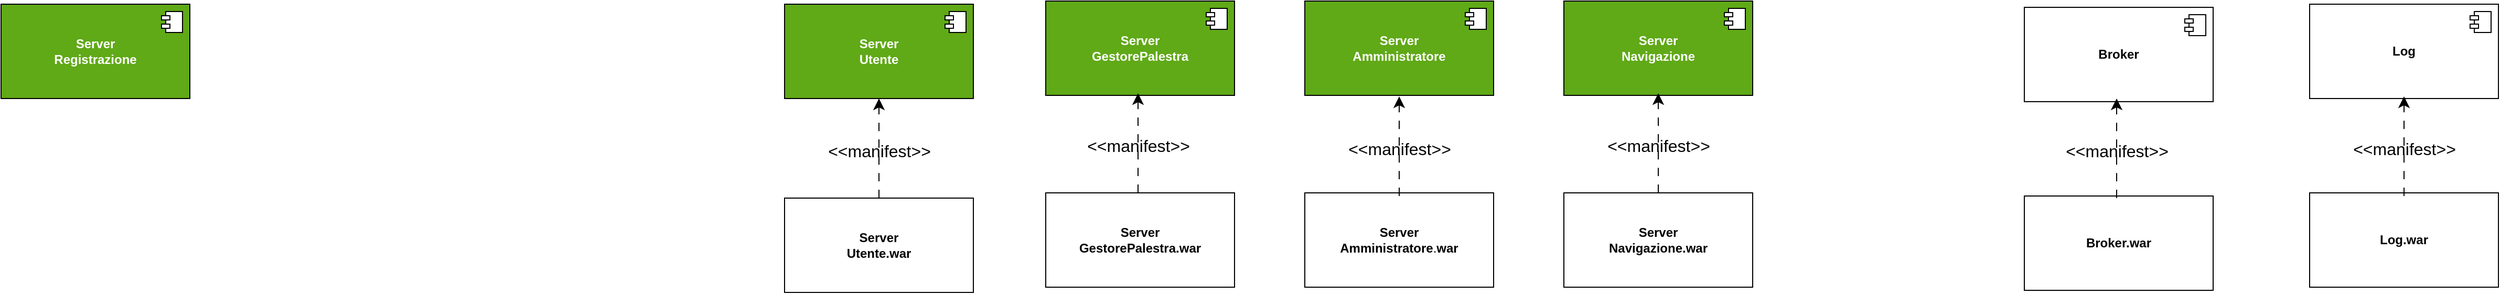 <mxfile version="24.4.15" type="github">
  <diagram name="Pagina-1" id="Yk-heJ3Itw1lRSVEGU9b">
    <mxGraphModel dx="962" dy="-1350" grid="0" gridSize="10" guides="1" tooltips="1" connect="1" arrows="1" fold="1" page="0" pageScale="1" pageWidth="827" pageHeight="1169" math="0" shadow="0">
      <root>
        <mxCell id="0" />
        <mxCell id="1" parent="0" />
        <mxCell id="rcjAeCjAzwwMyP9Yz0Fa-1" value="&lt;div&gt;&lt;font color=&quot;#ffffff&quot;&gt;&lt;b&gt;Server&lt;/b&gt;&lt;/font&gt;&lt;/div&gt;&lt;div&gt;&lt;font color=&quot;#ffffff&quot;&gt;&lt;b&gt;Registrazione&lt;br&gt;&lt;/b&gt;&lt;/font&gt;&lt;/div&gt;" style="html=1;dropTarget=0;whiteSpace=wrap;fillColor=#60A917;" vertex="1" parent="1">
          <mxGeometry x="-311" y="2300" width="180" height="90" as="geometry" />
        </mxCell>
        <mxCell id="rcjAeCjAzwwMyP9Yz0Fa-2" value="" style="shape=module;jettyWidth=8;jettyHeight=4;fillColor=#FFFFFF;" vertex="1" parent="rcjAeCjAzwwMyP9Yz0Fa-1">
          <mxGeometry x="1" width="20" height="20" relative="1" as="geometry">
            <mxPoint x="-27" y="7" as="offset" />
          </mxGeometry>
        </mxCell>
        <mxCell id="rcjAeCjAzwwMyP9Yz0Fa-5" value="&lt;b style=&quot;background-color: rgb(255, 255, 255);&quot;&gt;Log&lt;/b&gt;" style="html=1;dropTarget=0;whiteSpace=wrap;fillColor=#ffffff;" vertex="1" parent="1">
          <mxGeometry x="1890" y="2300" width="180" height="90" as="geometry" />
        </mxCell>
        <mxCell id="rcjAeCjAzwwMyP9Yz0Fa-6" value="" style="shape=module;jettyWidth=8;jettyHeight=4;fillColor=#FFFFFF;" vertex="1" parent="rcjAeCjAzwwMyP9Yz0Fa-5">
          <mxGeometry x="1" width="20" height="20" relative="1" as="geometry">
            <mxPoint x="-27" y="7" as="offset" />
          </mxGeometry>
        </mxCell>
        <mxCell id="rcjAeCjAzwwMyP9Yz0Fa-7" value="&lt;div&gt;&lt;font color=&quot;#ffffff&quot;&gt;&lt;b&gt;Server&lt;/b&gt;&lt;/font&gt;&lt;/div&gt;&lt;div&gt;&lt;font color=&quot;#ffffff&quot;&gt;&lt;b&gt;Amministratore&lt;br&gt;&lt;/b&gt;&lt;/font&gt;&lt;/div&gt;" style="html=1;dropTarget=0;whiteSpace=wrap;fillColor=#60A917;" vertex="1" parent="1">
          <mxGeometry x="932" y="2297" width="180" height="90" as="geometry" />
        </mxCell>
        <mxCell id="rcjAeCjAzwwMyP9Yz0Fa-8" value="" style="shape=module;jettyWidth=8;jettyHeight=4;fillColor=#FFFFFF;" vertex="1" parent="rcjAeCjAzwwMyP9Yz0Fa-7">
          <mxGeometry x="1" width="20" height="20" relative="1" as="geometry">
            <mxPoint x="-27" y="7" as="offset" />
          </mxGeometry>
        </mxCell>
        <mxCell id="rcjAeCjAzwwMyP9Yz0Fa-9" value="&lt;div&gt;&lt;font color=&quot;#ffffff&quot;&gt;&lt;b&gt;Server&lt;br&gt;Utente&lt;br&gt;&lt;/b&gt;&lt;/font&gt;&lt;/div&gt;" style="html=1;dropTarget=0;whiteSpace=wrap;fillColor=#60A917;" vertex="1" parent="1">
          <mxGeometry x="436" y="2300" width="180" height="90" as="geometry" />
        </mxCell>
        <mxCell id="rcjAeCjAzwwMyP9Yz0Fa-10" value="" style="shape=module;jettyWidth=8;jettyHeight=4;fillColor=#FFFFFF;" vertex="1" parent="rcjAeCjAzwwMyP9Yz0Fa-9">
          <mxGeometry x="1" width="20" height="20" relative="1" as="geometry">
            <mxPoint x="-27" y="7" as="offset" />
          </mxGeometry>
        </mxCell>
        <mxCell id="rcjAeCjAzwwMyP9Yz0Fa-11" value="&lt;div&gt;&lt;font color=&quot;#ffffff&quot;&gt;&lt;b&gt;Server&lt;/b&gt;&lt;/font&gt;&lt;/div&gt;&lt;div&gt;&lt;font color=&quot;#ffffff&quot;&gt;&lt;b&gt;Navigazione&lt;br&gt;&lt;/b&gt;&lt;/font&gt;&lt;/div&gt;" style="html=1;dropTarget=0;whiteSpace=wrap;fillColor=#60A917;" vertex="1" parent="1">
          <mxGeometry x="1179" y="2297" width="180" height="90" as="geometry" />
        </mxCell>
        <mxCell id="rcjAeCjAzwwMyP9Yz0Fa-12" value="" style="shape=module;jettyWidth=8;jettyHeight=4;fillColor=#FFFFFF;" vertex="1" parent="rcjAeCjAzwwMyP9Yz0Fa-11">
          <mxGeometry x="1" width="20" height="20" relative="1" as="geometry">
            <mxPoint x="-27" y="7" as="offset" />
          </mxGeometry>
        </mxCell>
        <mxCell id="rcjAeCjAzwwMyP9Yz0Fa-13" value="&lt;div&gt;&lt;font color=&quot;#ffffff&quot;&gt;&lt;b&gt;Server&lt;/b&gt;&lt;/font&gt;&lt;/div&gt;&lt;div&gt;&lt;font color=&quot;#ffffff&quot;&gt;&lt;b&gt;GestorePalestra&lt;br&gt;&lt;/b&gt;&lt;/font&gt;&lt;/div&gt;" style="html=1;dropTarget=0;whiteSpace=wrap;fillColor=#60A917;" vertex="1" parent="1">
          <mxGeometry x="685" y="2297" width="180" height="90" as="geometry" />
        </mxCell>
        <mxCell id="rcjAeCjAzwwMyP9Yz0Fa-14" value="" style="shape=module;jettyWidth=8;jettyHeight=4;fillColor=#FFFFFF;" vertex="1" parent="rcjAeCjAzwwMyP9Yz0Fa-13">
          <mxGeometry x="1" width="20" height="20" relative="1" as="geometry">
            <mxPoint x="-27" y="7" as="offset" />
          </mxGeometry>
        </mxCell>
        <mxCell id="rcjAeCjAzwwMyP9Yz0Fa-15" value="&lt;b&gt;Broker&lt;/b&gt;" style="html=1;dropTarget=0;whiteSpace=wrap;fillColor=#ffffff;" vertex="1" parent="1">
          <mxGeometry x="1618" y="2303" width="180" height="90" as="geometry" />
        </mxCell>
        <mxCell id="rcjAeCjAzwwMyP9Yz0Fa-16" value="" style="shape=module;jettyWidth=8;jettyHeight=4;fillColor=#FFFFFF;" vertex="1" parent="rcjAeCjAzwwMyP9Yz0Fa-15">
          <mxGeometry x="1" width="20" height="20" relative="1" as="geometry">
            <mxPoint x="-27" y="7" as="offset" />
          </mxGeometry>
        </mxCell>
        <mxCell id="rcjAeCjAzwwMyP9Yz0Fa-19" value="&lt;div&gt;&lt;b&gt;Server&lt;/b&gt;&lt;/div&gt;&lt;div&gt;&lt;b&gt;Amministratore&lt;/b&gt;.&lt;b&gt;war&lt;/b&gt;&lt;br&gt;&lt;/div&gt;" style="html=1;dropTarget=0;whiteSpace=wrap;fillColor=#ffffff;" vertex="1" parent="1">
          <mxGeometry x="932" y="2480" width="180" height="90" as="geometry" />
        </mxCell>
        <mxCell id="rcjAeCjAzwwMyP9Yz0Fa-31" style="edgeStyle=none;curved=1;rounded=0;orthogonalLoop=1;jettySize=auto;html=1;exitX=0.5;exitY=0;exitDx=0;exitDy=0;fontSize=12;startSize=8;endSize=8;dashed=1;dashPattern=8 8;" edge="1" parent="1" source="rcjAeCjAzwwMyP9Yz0Fa-21" target="rcjAeCjAzwwMyP9Yz0Fa-9">
          <mxGeometry relative="1" as="geometry" />
        </mxCell>
        <mxCell id="rcjAeCjAzwwMyP9Yz0Fa-21" value="&lt;div&gt;&lt;b&gt;Server&lt;br&gt;Utente&lt;/b&gt;&lt;b&gt;.war&lt;/b&gt;&lt;/div&gt;" style="html=1;dropTarget=0;whiteSpace=wrap;fillColor=#ffffff;" vertex="1" parent="1">
          <mxGeometry x="436" y="2485" width="180" height="90" as="geometry" />
        </mxCell>
        <mxCell id="rcjAeCjAzwwMyP9Yz0Fa-23" value="&lt;div&gt;&lt;b&gt;Server&lt;/b&gt;&lt;/div&gt;&lt;div&gt;&lt;b&gt;Navigazione.war&lt;br&gt;&lt;/b&gt;&lt;/div&gt;&lt;b&gt;&lt;/b&gt;" style="html=1;dropTarget=0;whiteSpace=wrap;fillColor=#ffffff;" vertex="1" parent="1">
          <mxGeometry x="1179" y="2480" width="180" height="90" as="geometry" />
        </mxCell>
        <mxCell id="rcjAeCjAzwwMyP9Yz0Fa-25" value="&lt;div&gt;&lt;b&gt;Server&lt;/b&gt;&lt;/div&gt;&lt;div&gt;&lt;b&gt;GestorePalestra.war&lt;br&gt;&lt;/b&gt;&lt;/div&gt;" style="html=1;dropTarget=0;whiteSpace=wrap;fillColor=#ffffff;" vertex="1" parent="1">
          <mxGeometry x="685" y="2480" width="180" height="90" as="geometry" />
        </mxCell>
        <mxCell id="rcjAeCjAzwwMyP9Yz0Fa-27" value="&lt;b style=&quot;background-color: rgb(255, 255, 255);&quot;&gt;Log.war&lt;/b&gt;" style="html=1;dropTarget=0;whiteSpace=wrap;fillColor=#ffffff;" vertex="1" parent="1">
          <mxGeometry x="1890" y="2480" width="180" height="90" as="geometry" />
        </mxCell>
        <mxCell id="rcjAeCjAzwwMyP9Yz0Fa-29" value="&lt;b&gt;Broker.war&lt;/b&gt;" style="html=1;dropTarget=0;whiteSpace=wrap;fillColor=#ffffff;" vertex="1" parent="1">
          <mxGeometry x="1618" y="2483" width="180" height="90" as="geometry" />
        </mxCell>
        <mxCell id="rcjAeCjAzwwMyP9Yz0Fa-32" value="&amp;lt;&amp;lt;manifest&amp;gt;&amp;gt;" style="text;html=1;align=center;verticalAlign=middle;resizable=0;points=[];autosize=1;strokeColor=none;fillColor=none;fontSize=16;" vertex="1" parent="1">
          <mxGeometry x="468" y="2424" width="116" height="31" as="geometry" />
        </mxCell>
        <mxCell id="rcjAeCjAzwwMyP9Yz0Fa-33" style="edgeStyle=none;curved=1;rounded=0;orthogonalLoop=1;jettySize=auto;html=1;exitX=0.5;exitY=0;exitDx=0;exitDy=0;fontSize=12;startSize=8;endSize=8;dashed=1;dashPattern=8 8;" edge="1" parent="1">
          <mxGeometry relative="1" as="geometry">
            <mxPoint x="773" y="2480" as="sourcePoint" />
            <mxPoint x="773" y="2385" as="targetPoint" />
          </mxGeometry>
        </mxCell>
        <mxCell id="rcjAeCjAzwwMyP9Yz0Fa-34" value="&amp;lt;&amp;lt;manifest&amp;gt;&amp;gt;" style="text;html=1;align=center;verticalAlign=middle;resizable=0;points=[];autosize=1;strokeColor=none;fillColor=none;fontSize=16;" vertex="1" parent="1">
          <mxGeometry x="715" y="2419" width="116" height="31" as="geometry" />
        </mxCell>
        <mxCell id="rcjAeCjAzwwMyP9Yz0Fa-35" style="edgeStyle=none;curved=1;rounded=0;orthogonalLoop=1;jettySize=auto;html=1;exitX=0.5;exitY=0;exitDx=0;exitDy=0;fontSize=12;startSize=8;endSize=8;dashed=1;dashPattern=8 8;" edge="1" parent="1">
          <mxGeometry relative="1" as="geometry">
            <mxPoint x="1022" y="2483" as="sourcePoint" />
            <mxPoint x="1022" y="2388" as="targetPoint" />
          </mxGeometry>
        </mxCell>
        <mxCell id="rcjAeCjAzwwMyP9Yz0Fa-36" value="&amp;lt;&amp;lt;manifest&amp;gt;&amp;gt;" style="text;html=1;align=center;verticalAlign=middle;resizable=0;points=[];autosize=1;strokeColor=none;fillColor=none;fontSize=16;" vertex="1" parent="1">
          <mxGeometry x="964" y="2422" width="116" height="31" as="geometry" />
        </mxCell>
        <mxCell id="rcjAeCjAzwwMyP9Yz0Fa-37" style="edgeStyle=none;curved=1;rounded=0;orthogonalLoop=1;jettySize=auto;html=1;exitX=0.5;exitY=0;exitDx=0;exitDy=0;fontSize=12;startSize=8;endSize=8;dashed=1;dashPattern=8 8;" edge="1" parent="1">
          <mxGeometry relative="1" as="geometry">
            <mxPoint x="1269" y="2480" as="sourcePoint" />
            <mxPoint x="1269" y="2385" as="targetPoint" />
          </mxGeometry>
        </mxCell>
        <mxCell id="rcjAeCjAzwwMyP9Yz0Fa-38" value="&amp;lt;&amp;lt;manifest&amp;gt;&amp;gt;" style="text;html=1;align=center;verticalAlign=middle;resizable=0;points=[];autosize=1;strokeColor=none;fillColor=none;fontSize=16;" vertex="1" parent="1">
          <mxGeometry x="1211" y="2419" width="116" height="31" as="geometry" />
        </mxCell>
        <mxCell id="rcjAeCjAzwwMyP9Yz0Fa-39" style="edgeStyle=none;curved=1;rounded=0;orthogonalLoop=1;jettySize=auto;html=1;exitX=0.5;exitY=0;exitDx=0;exitDy=0;fontSize=12;startSize=8;endSize=8;dashed=1;dashPattern=8 8;" edge="1" parent="1">
          <mxGeometry relative="1" as="geometry">
            <mxPoint x="1706" y="2485" as="sourcePoint" />
            <mxPoint x="1706" y="2390" as="targetPoint" />
          </mxGeometry>
        </mxCell>
        <mxCell id="rcjAeCjAzwwMyP9Yz0Fa-40" value="&amp;lt;&amp;lt;manifest&amp;gt;&amp;gt;" style="text;html=1;align=center;verticalAlign=middle;resizable=0;points=[];autosize=1;strokeColor=none;fillColor=none;fontSize=16;" vertex="1" parent="1">
          <mxGeometry x="1648" y="2424" width="116" height="31" as="geometry" />
        </mxCell>
        <mxCell id="rcjAeCjAzwwMyP9Yz0Fa-41" style="edgeStyle=none;curved=1;rounded=0;orthogonalLoop=1;jettySize=auto;html=1;exitX=0.5;exitY=0;exitDx=0;exitDy=0;fontSize=12;startSize=8;endSize=8;dashed=1;dashPattern=8 8;" edge="1" parent="1">
          <mxGeometry relative="1" as="geometry">
            <mxPoint x="1980" y="2483" as="sourcePoint" />
            <mxPoint x="1980" y="2388" as="targetPoint" />
          </mxGeometry>
        </mxCell>
        <mxCell id="rcjAeCjAzwwMyP9Yz0Fa-42" value="&amp;lt;&amp;lt;manifest&amp;gt;&amp;gt;" style="text;html=1;align=center;verticalAlign=middle;resizable=0;points=[];autosize=1;strokeColor=none;fillColor=none;fontSize=16;" vertex="1" parent="1">
          <mxGeometry x="1922" y="2422" width="116" height="31" as="geometry" />
        </mxCell>
      </root>
    </mxGraphModel>
  </diagram>
</mxfile>
